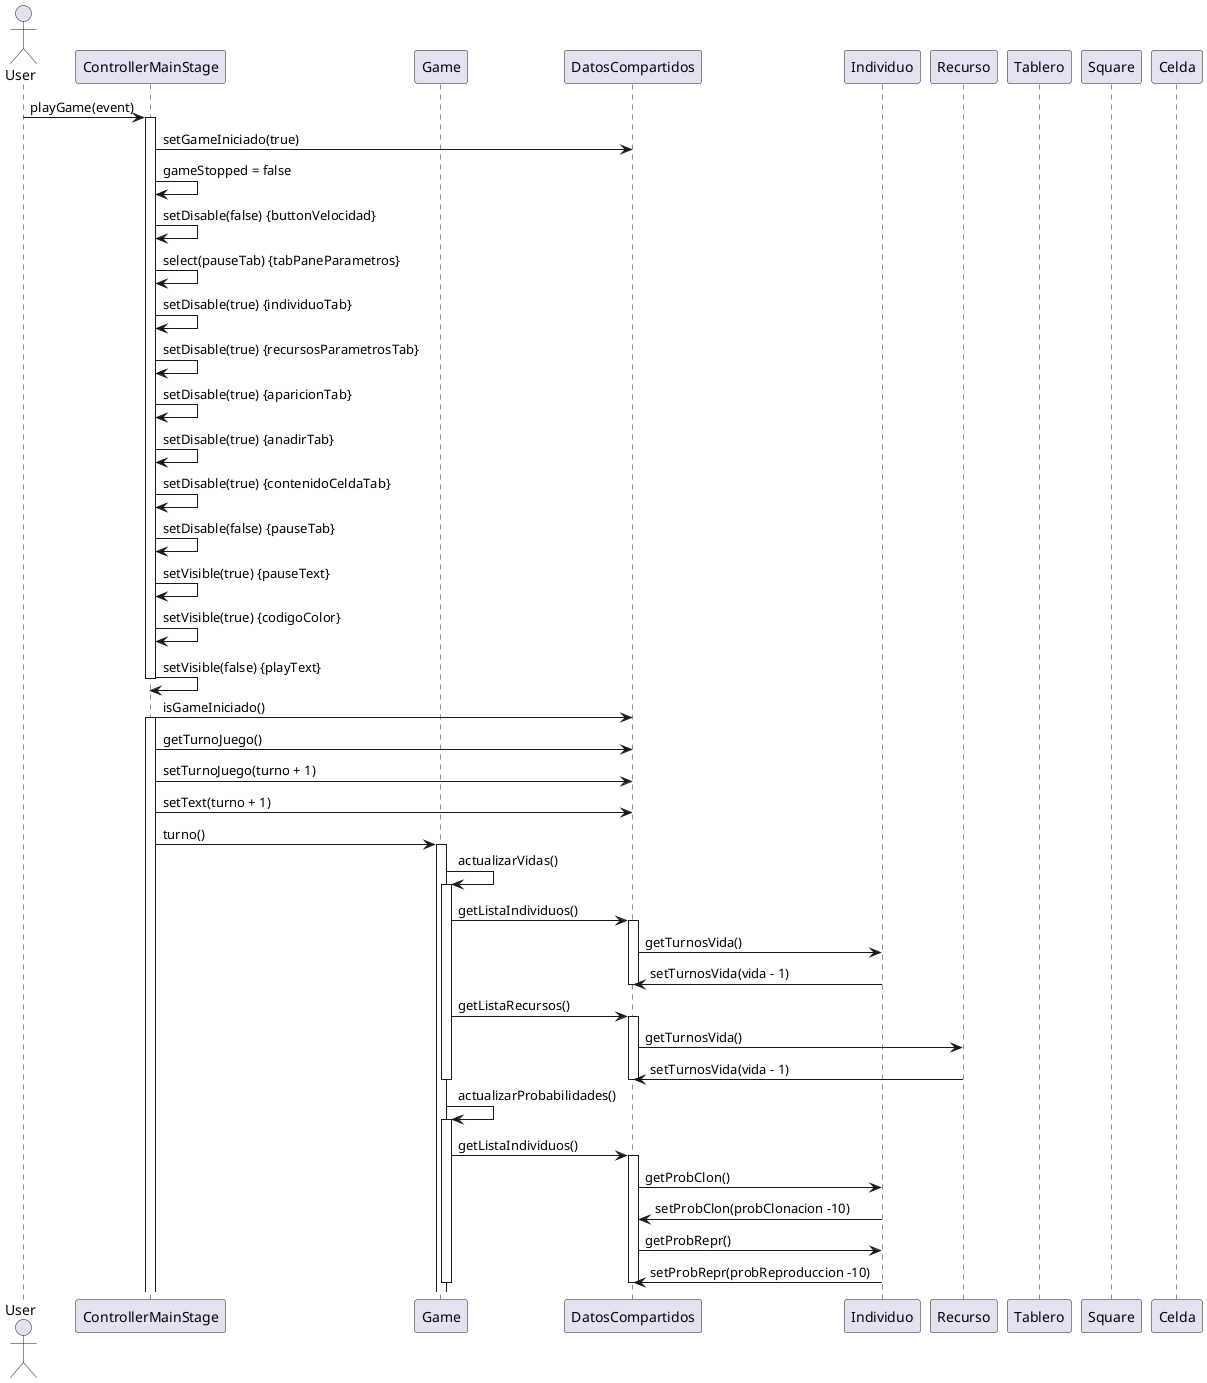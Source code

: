 @startuml
actor User

participant ControllerMainStage
participant Game
participant DatosCompartidos
participant Individuo
participant Recurso
participant Tablero
participant Square
participant Celda

User -> ControllerMainStage: playGame(event)
activate ControllerMainStage
ControllerMainStage -> DatosCompartidos: setGameIniciado(true)
ControllerMainStage -> ControllerMainStage: gameStopped = false
ControllerMainStage -> ControllerMainStage: setDisable(false) {buttonVelocidad}
ControllerMainStage -> ControllerMainStage: select(pauseTab) {tabPaneParametros}
ControllerMainStage -> ControllerMainStage: setDisable(true) {individuoTab}
ControllerMainStage -> ControllerMainStage: setDisable(true) {recursosParametrosTab}
ControllerMainStage -> ControllerMainStage: setDisable(true) {aparicionTab}
ControllerMainStage -> ControllerMainStage: setDisable(true) {anadirTab}
ControllerMainStage -> ControllerMainStage: setDisable(true) {contenidoCeldaTab}
ControllerMainStage -> ControllerMainStage: setDisable(false) {pauseTab}
ControllerMainStage -> ControllerMainStage: setVisible(true) {pauseText}
ControllerMainStage -> ControllerMainStage: setVisible(true) {codigoColor}
ControllerMainStage -> ControllerMainStage: setVisible(false) {playText}
deactivate ControllerMainStage


ControllerMainStage -> DatosCompartidos: isGameIniciado()
activate ControllerMainStage
ControllerMainStage -> DatosCompartidos: getTurnoJuego()
ControllerMainStage -> DatosCompartidos: setTurnoJuego(turno + 1)
ControllerMainStage -> DatosCompartidos: setText(turno + 1)
ControllerMainStage -> Game: turno()
activate Game


Game -> Game: actualizarVidas()
activate Game
Game -> DatosCompartidos: getListaIndividuos()
activate DatosCompartidos
DatosCompartidos -> Individuo: getTurnosVida()
Individuo -> DatosCompartidos: setTurnosVida(vida - 1)
deactivate DatosCompartidos
Game -> DatosCompartidos: getListaRecursos()
activate DatosCompartidos
DatosCompartidos -> Recurso: getTurnosVida()
Recurso -> DatosCompartidos: setTurnosVida(vida - 1)
deactivate DatosCompartidos
deactivate Game


Game -> Game: actualizarProbabilidades()
activate Game
Game -> DatosCompartidos: getListaIndividuos()
activate DatosCompartidos
DatosCompartidos -> Individuo: getProbClon()
Individuo -> DatosCompartidos: setProbClon(probClonacion -10)
DatosCompartidos -> Individuo: getProbRepr()
Individuo -> DatosCompartidos: setProbRepr(probReproduccion -10)
deactivate DatosCompartidos
deactivate Game
@enduml